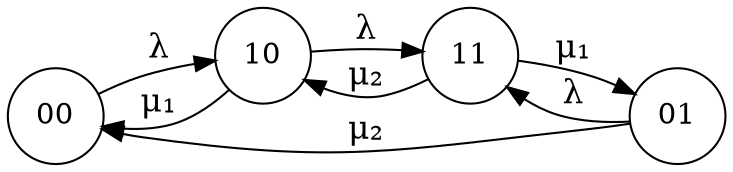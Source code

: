 digraph finite_state_machine {
	rankdir=LR;
	node [shape = circle];
	edge[fontsize=16];
	graph [ dpi = 300 ];

	"00" -> "10" [label = "λ"];

	"10" -> "00" [label = "μ₁"];
	"10" -> "11" [label = "λ"];

	"01" -> "00" [label = "μ₂"];
	"01" -> "11" [label = "λ"];

	"11" -> "10" [label = "μ₂"];
	"11" -> "01" [label = "μ₁"];

}